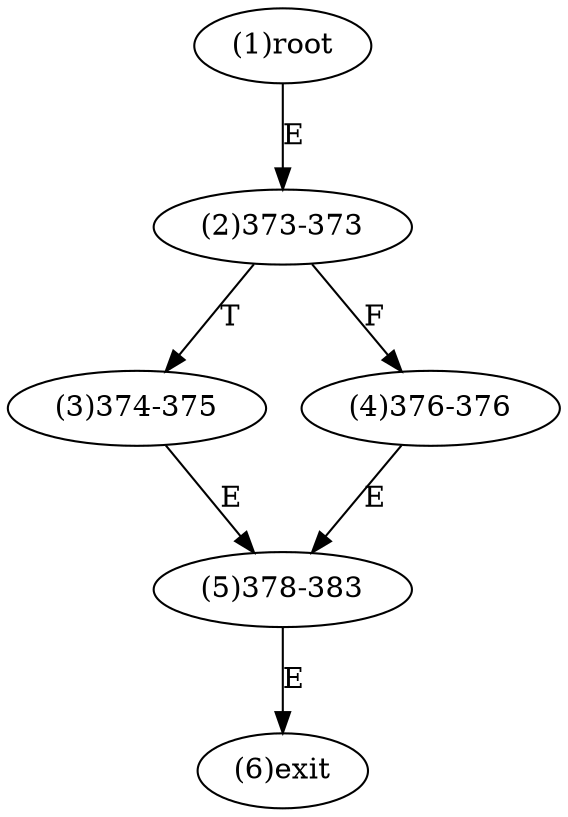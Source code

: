 digraph "" { 
1[ label="(1)root"];
2[ label="(2)373-373"];
3[ label="(3)374-375"];
4[ label="(4)376-376"];
5[ label="(5)378-383"];
6[ label="(6)exit"];
1->2[ label="E"];
2->4[ label="F"];
2->3[ label="T"];
3->5[ label="E"];
4->5[ label="E"];
5->6[ label="E"];
}